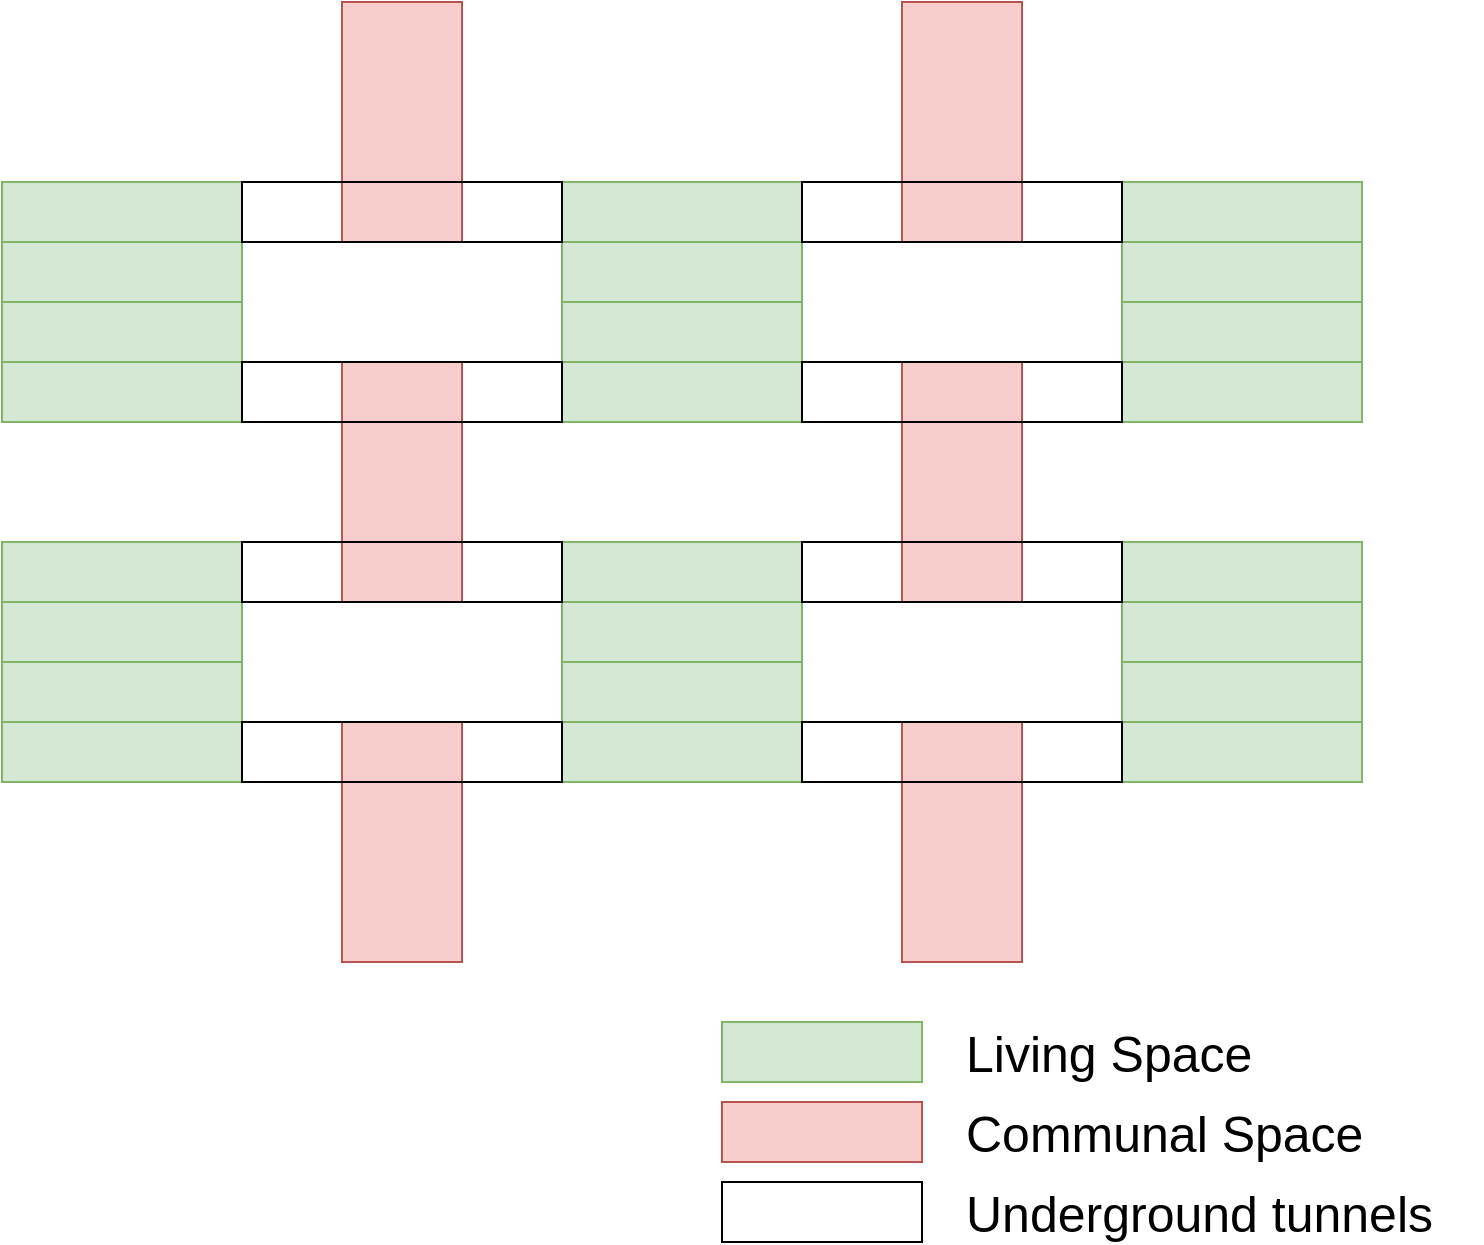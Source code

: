 <mxfile version="25.0.1">
  <diagram name="페이지-1" id="ZOOdUI7OJMyHL597etyo">
    <mxGraphModel dx="1489" dy="807" grid="1" gridSize="10" guides="1" tooltips="1" connect="1" arrows="1" fold="1" page="1" pageScale="1" pageWidth="827" pageHeight="1169" math="0" shadow="0">
      <root>
        <mxCell id="0" />
        <mxCell id="1" parent="0" />
        <mxCell id="1I20qF7-x8MWs0s5tccW-42" value="" style="rounded=0;whiteSpace=wrap;html=1;fillColor=#f8cecc;strokeColor=#b85450;" vertex="1" parent="1">
          <mxGeometry x="530" y="350" width="60" height="120" as="geometry" />
        </mxCell>
        <mxCell id="1I20qF7-x8MWs0s5tccW-60" value="" style="rounded=0;whiteSpace=wrap;html=1;fillColor=#f8cecc;strokeColor=#b85450;" vertex="1" parent="1">
          <mxGeometry x="530" y="530" width="60" height="120" as="geometry" />
        </mxCell>
        <mxCell id="1I20qF7-x8MWs0s5tccW-79" value="" style="rounded=0;whiteSpace=wrap;html=1;fillColor=#f8cecc;strokeColor=#b85450;" vertex="1" parent="1">
          <mxGeometry x="530" y="170" width="60" height="120" as="geometry" />
        </mxCell>
        <mxCell id="1I20qF7-x8MWs0s5tccW-80" value="" style="rounded=0;whiteSpace=wrap;html=1;fillColor=#f8cecc;strokeColor=#b85450;" vertex="1" parent="1">
          <mxGeometry x="250" y="170" width="60" height="120" as="geometry" />
        </mxCell>
        <mxCell id="1I20qF7-x8MWs0s5tccW-1" value="" style="rounded=0;whiteSpace=wrap;html=1;fillColor=#d5e8d4;strokeColor=#82b366;" vertex="1" parent="1">
          <mxGeometry x="360" y="260" width="120" height="30" as="geometry" />
        </mxCell>
        <mxCell id="1I20qF7-x8MWs0s5tccW-5" value="" style="rounded=0;whiteSpace=wrap;html=1;fillColor=#d5e8d4;strokeColor=#82b366;" vertex="1" parent="1">
          <mxGeometry x="360" y="290" width="120" height="30" as="geometry" />
        </mxCell>
        <mxCell id="1I20qF7-x8MWs0s5tccW-6" value="" style="rounded=0;whiteSpace=wrap;html=1;fillColor=#d5e8d4;strokeColor=#82b366;" vertex="1" parent="1">
          <mxGeometry x="360" y="320" width="120" height="30" as="geometry" />
        </mxCell>
        <mxCell id="1I20qF7-x8MWs0s5tccW-7" value="" style="rounded=0;whiteSpace=wrap;html=1;fillColor=#d5e8d4;strokeColor=#82b366;" vertex="1" parent="1">
          <mxGeometry x="360" y="350" width="120" height="30" as="geometry" />
        </mxCell>
        <mxCell id="1I20qF7-x8MWs0s5tccW-12" value="" style="rounded=0;whiteSpace=wrap;html=1;fillColor=#f8cecc;strokeColor=#b85450;" vertex="1" parent="1">
          <mxGeometry x="250" y="350" width="60" height="120" as="geometry" />
        </mxCell>
        <mxCell id="1I20qF7-x8MWs0s5tccW-16" value="" style="rounded=0;whiteSpace=wrap;html=1;fillColor=#d5e8d4;strokeColor=#82b366;" vertex="1" parent="1">
          <mxGeometry x="80" y="260" width="120" height="30" as="geometry" />
        </mxCell>
        <mxCell id="1I20qF7-x8MWs0s5tccW-17" value="" style="rounded=0;whiteSpace=wrap;html=1;fillColor=#d5e8d4;strokeColor=#82b366;" vertex="1" parent="1">
          <mxGeometry x="80" y="290" width="120" height="30" as="geometry" />
        </mxCell>
        <mxCell id="1I20qF7-x8MWs0s5tccW-18" value="" style="rounded=0;whiteSpace=wrap;html=1;fillColor=#d5e8d4;strokeColor=#82b366;" vertex="1" parent="1">
          <mxGeometry x="80" y="320" width="120" height="30" as="geometry" />
        </mxCell>
        <mxCell id="1I20qF7-x8MWs0s5tccW-19" value="" style="rounded=0;whiteSpace=wrap;html=1;fillColor=#d5e8d4;strokeColor=#82b366;" vertex="1" parent="1">
          <mxGeometry x="80" y="350" width="120" height="30" as="geometry" />
        </mxCell>
        <mxCell id="1I20qF7-x8MWs0s5tccW-24" value="" style="rounded=0;whiteSpace=wrap;html=1;fillColor=#d5e8d4;strokeColor=#82b366;" vertex="1" parent="1">
          <mxGeometry x="640" y="260" width="120" height="30" as="geometry" />
        </mxCell>
        <mxCell id="1I20qF7-x8MWs0s5tccW-25" value="" style="rounded=0;whiteSpace=wrap;html=1;fillColor=#d5e8d4;strokeColor=#82b366;" vertex="1" parent="1">
          <mxGeometry x="640" y="290" width="120" height="30" as="geometry" />
        </mxCell>
        <mxCell id="1I20qF7-x8MWs0s5tccW-26" value="" style="rounded=0;whiteSpace=wrap;html=1;fillColor=#d5e8d4;strokeColor=#82b366;" vertex="1" parent="1">
          <mxGeometry x="640" y="320" width="120" height="30" as="geometry" />
        </mxCell>
        <mxCell id="1I20qF7-x8MWs0s5tccW-27" value="" style="rounded=0;whiteSpace=wrap;html=1;fillColor=#d5e8d4;strokeColor=#82b366;" vertex="1" parent="1">
          <mxGeometry x="640" y="350" width="120" height="30" as="geometry" />
        </mxCell>
        <mxCell id="1I20qF7-x8MWs0s5tccW-37" value="" style="rounded=0;whiteSpace=wrap;html=1;fillColor=none;" vertex="1" parent="1">
          <mxGeometry x="480" y="260" width="160" height="30" as="geometry" />
        </mxCell>
        <mxCell id="1I20qF7-x8MWs0s5tccW-38" value="" style="rounded=0;whiteSpace=wrap;html=1;fillColor=none;" vertex="1" parent="1">
          <mxGeometry x="480" y="350" width="160" height="30" as="geometry" />
        </mxCell>
        <mxCell id="1I20qF7-x8MWs0s5tccW-39" value="" style="rounded=0;whiteSpace=wrap;html=1;fillColor=none;" vertex="1" parent="1">
          <mxGeometry x="200" y="260" width="160" height="30" as="geometry" />
        </mxCell>
        <mxCell id="1I20qF7-x8MWs0s5tccW-40" value="" style="rounded=0;whiteSpace=wrap;html=1;fillColor=none;" vertex="1" parent="1">
          <mxGeometry x="200" y="350" width="160" height="30" as="geometry" />
        </mxCell>
        <mxCell id="1I20qF7-x8MWs0s5tccW-43" value="" style="rounded=0;whiteSpace=wrap;html=1;fillColor=#d5e8d4;strokeColor=#82b366;" vertex="1" parent="1">
          <mxGeometry x="360" y="440" width="120" height="30" as="geometry" />
        </mxCell>
        <mxCell id="1I20qF7-x8MWs0s5tccW-44" value="" style="rounded=0;whiteSpace=wrap;html=1;fillColor=#d5e8d4;strokeColor=#82b366;" vertex="1" parent="1">
          <mxGeometry x="360" y="470" width="120" height="30" as="geometry" />
        </mxCell>
        <mxCell id="1I20qF7-x8MWs0s5tccW-45" value="" style="rounded=0;whiteSpace=wrap;html=1;fillColor=#d5e8d4;strokeColor=#82b366;" vertex="1" parent="1">
          <mxGeometry x="360" y="500" width="120" height="30" as="geometry" />
        </mxCell>
        <mxCell id="1I20qF7-x8MWs0s5tccW-46" value="" style="rounded=0;whiteSpace=wrap;html=1;fillColor=#d5e8d4;strokeColor=#82b366;" vertex="1" parent="1">
          <mxGeometry x="360" y="530" width="120" height="30" as="geometry" />
        </mxCell>
        <mxCell id="1I20qF7-x8MWs0s5tccW-47" value="" style="rounded=0;whiteSpace=wrap;html=1;fillColor=#f8cecc;strokeColor=#b85450;" vertex="1" parent="1">
          <mxGeometry x="250" y="530" width="60" height="120" as="geometry" />
        </mxCell>
        <mxCell id="1I20qF7-x8MWs0s5tccW-48" value="" style="rounded=0;whiteSpace=wrap;html=1;fillColor=#d5e8d4;strokeColor=#82b366;" vertex="1" parent="1">
          <mxGeometry x="80" y="440" width="120" height="30" as="geometry" />
        </mxCell>
        <mxCell id="1I20qF7-x8MWs0s5tccW-49" value="" style="rounded=0;whiteSpace=wrap;html=1;fillColor=#d5e8d4;strokeColor=#82b366;" vertex="1" parent="1">
          <mxGeometry x="80" y="470" width="120" height="30" as="geometry" />
        </mxCell>
        <mxCell id="1I20qF7-x8MWs0s5tccW-50" value="" style="rounded=0;whiteSpace=wrap;html=1;fillColor=#d5e8d4;strokeColor=#82b366;" vertex="1" parent="1">
          <mxGeometry x="80" y="500" width="120" height="30" as="geometry" />
        </mxCell>
        <mxCell id="1I20qF7-x8MWs0s5tccW-51" value="" style="rounded=0;whiteSpace=wrap;html=1;fillColor=#d5e8d4;strokeColor=#82b366;" vertex="1" parent="1">
          <mxGeometry x="80" y="530" width="120" height="30" as="geometry" />
        </mxCell>
        <mxCell id="1I20qF7-x8MWs0s5tccW-52" value="" style="rounded=0;whiteSpace=wrap;html=1;fillColor=#d5e8d4;strokeColor=#82b366;" vertex="1" parent="1">
          <mxGeometry x="640" y="440" width="120" height="30" as="geometry" />
        </mxCell>
        <mxCell id="1I20qF7-x8MWs0s5tccW-53" value="" style="rounded=0;whiteSpace=wrap;html=1;fillColor=#d5e8d4;strokeColor=#82b366;" vertex="1" parent="1">
          <mxGeometry x="640" y="470" width="120" height="30" as="geometry" />
        </mxCell>
        <mxCell id="1I20qF7-x8MWs0s5tccW-54" value="" style="rounded=0;whiteSpace=wrap;html=1;fillColor=#d5e8d4;strokeColor=#82b366;" vertex="1" parent="1">
          <mxGeometry x="640" y="500" width="120" height="30" as="geometry" />
        </mxCell>
        <mxCell id="1I20qF7-x8MWs0s5tccW-55" value="" style="rounded=0;whiteSpace=wrap;html=1;fillColor=#d5e8d4;strokeColor=#82b366;" vertex="1" parent="1">
          <mxGeometry x="640" y="530" width="120" height="30" as="geometry" />
        </mxCell>
        <mxCell id="1I20qF7-x8MWs0s5tccW-56" value="" style="rounded=0;whiteSpace=wrap;html=1;fillColor=none;" vertex="1" parent="1">
          <mxGeometry x="480" y="440" width="160" height="30" as="geometry" />
        </mxCell>
        <mxCell id="1I20qF7-x8MWs0s5tccW-57" value="" style="rounded=0;whiteSpace=wrap;html=1;fillColor=none;" vertex="1" parent="1">
          <mxGeometry x="480" y="530" width="160" height="30" as="geometry" />
        </mxCell>
        <mxCell id="1I20qF7-x8MWs0s5tccW-58" value="" style="rounded=0;whiteSpace=wrap;html=1;fillColor=none;" vertex="1" parent="1">
          <mxGeometry x="200" y="440" width="160" height="30" as="geometry" />
        </mxCell>
        <mxCell id="1I20qF7-x8MWs0s5tccW-59" value="" style="rounded=0;whiteSpace=wrap;html=1;fillColor=none;" vertex="1" parent="1">
          <mxGeometry x="200" y="530" width="160" height="30" as="geometry" />
        </mxCell>
        <mxCell id="1I20qF7-x8MWs0s5tccW-81" value="" style="rounded=0;whiteSpace=wrap;html=1;fillColor=#d5e8d4;strokeColor=#82b366;" vertex="1" parent="1">
          <mxGeometry x="440" y="680" width="100" height="30" as="geometry" />
        </mxCell>
        <mxCell id="1I20qF7-x8MWs0s5tccW-82" value="&lt;font style=&quot;font-size: 25px;&quot;&gt;Living Space&lt;/font&gt;" style="text;html=1;align=left;verticalAlign=middle;whiteSpace=wrap;rounded=0;" vertex="1" parent="1">
          <mxGeometry x="560" y="680" width="190" height="30" as="geometry" />
        </mxCell>
        <mxCell id="1I20qF7-x8MWs0s5tccW-83" value="" style="rounded=0;whiteSpace=wrap;html=1;fillColor=#f8cecc;strokeColor=#b85450;" vertex="1" parent="1">
          <mxGeometry x="440" y="720" width="100" height="30" as="geometry" />
        </mxCell>
        <mxCell id="1I20qF7-x8MWs0s5tccW-84" value="&lt;font style=&quot;font-size: 25px;&quot;&gt;Communal Space&lt;/font&gt;" style="text;html=1;align=left;verticalAlign=middle;whiteSpace=wrap;rounded=0;" vertex="1" parent="1">
          <mxGeometry x="560" y="720" width="240" height="30" as="geometry" />
        </mxCell>
        <mxCell id="1I20qF7-x8MWs0s5tccW-85" value="" style="rounded=0;whiteSpace=wrap;html=1;fillColor=none;" vertex="1" parent="1">
          <mxGeometry x="440" y="760" width="100" height="30" as="geometry" />
        </mxCell>
        <mxCell id="1I20qF7-x8MWs0s5tccW-86" value="&lt;font style=&quot;font-size: 25px;&quot;&gt;Underground tunnels&lt;/font&gt;" style="text;html=1;align=left;verticalAlign=middle;whiteSpace=wrap;rounded=0;" vertex="1" parent="1">
          <mxGeometry x="560" y="760" width="260" height="30" as="geometry" />
        </mxCell>
      </root>
    </mxGraphModel>
  </diagram>
</mxfile>
